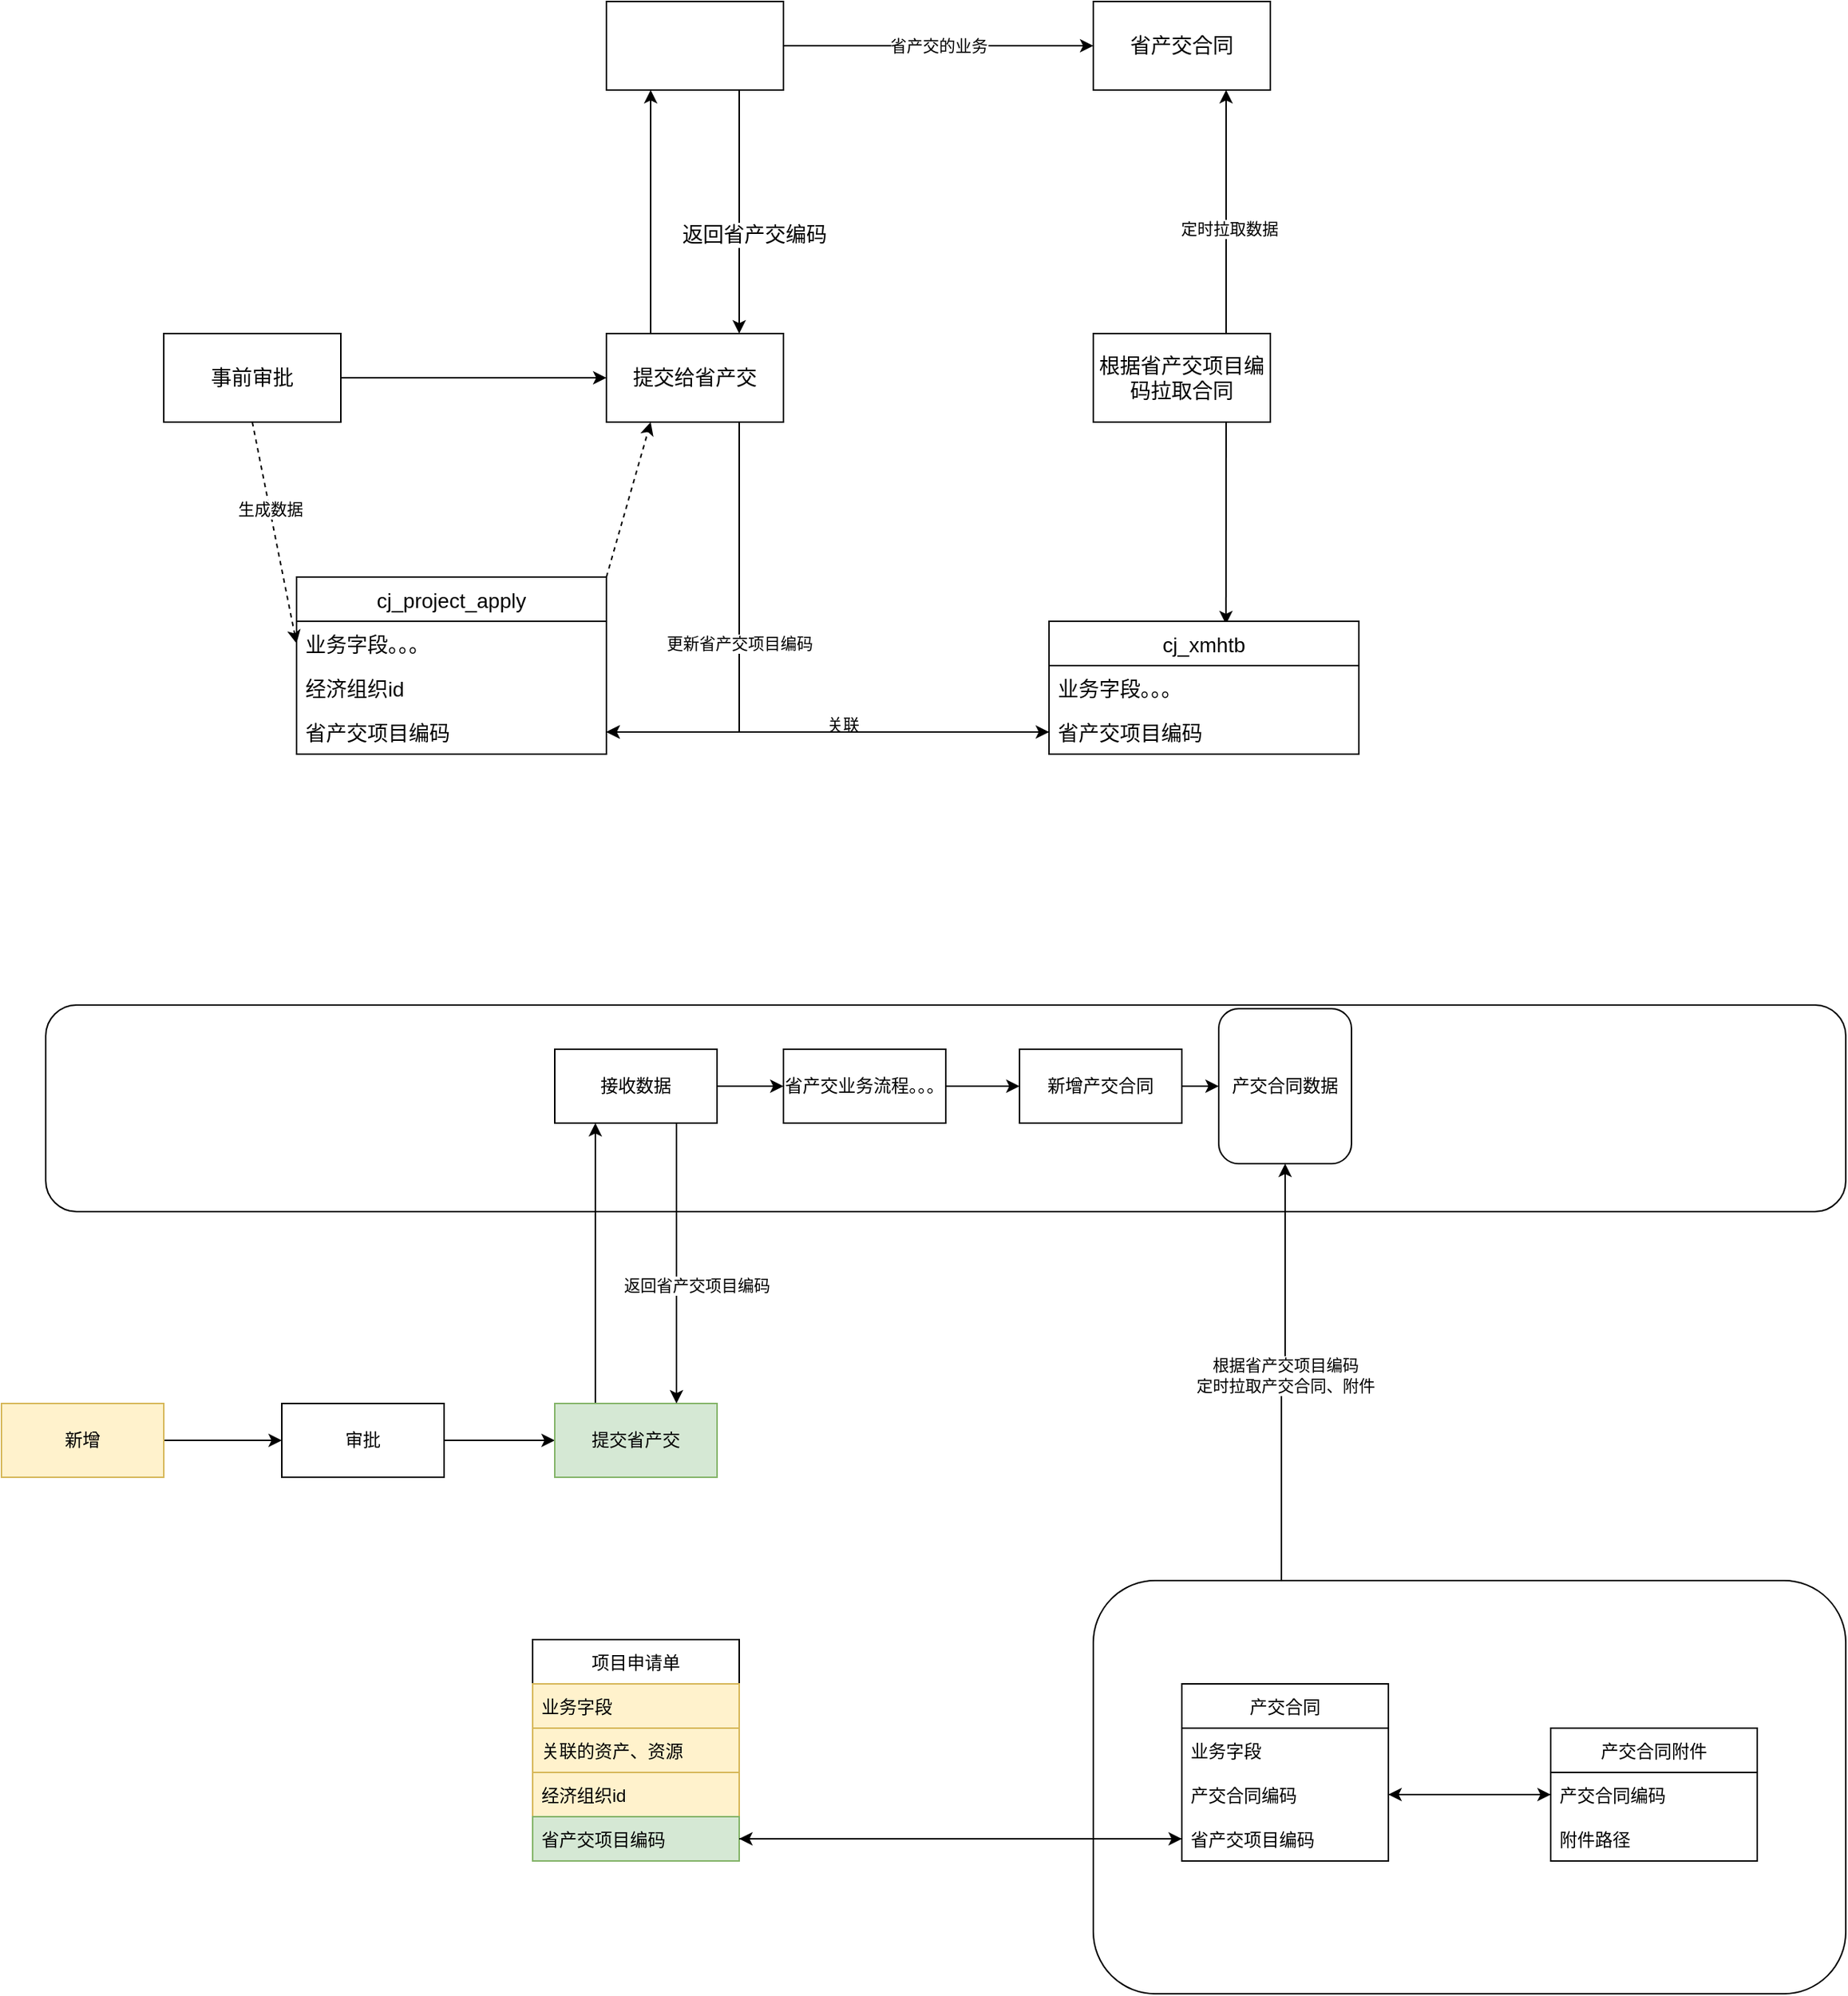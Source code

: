 <mxfile version="20.5.1" type="github">
  <diagram id="X07Baq81gWpiOjJxXAKM" name="第 1 页">
    <mxGraphModel dx="1822" dy="762" grid="1" gridSize="10" guides="1" tooltips="1" connect="1" arrows="1" fold="1" page="0" pageScale="1" pageWidth="827" pageHeight="1169" math="0" shadow="0">
      <root>
        <mxCell id="0" />
        <mxCell id="1" parent="0" />
        <mxCell id="7P25dvQ3lvKpP32Pxlyo-65" value="" style="rounded=1;whiteSpace=wrap;html=1;" vertex="1" parent="1">
          <mxGeometry x="10" y="750" width="1220" height="140" as="geometry" />
        </mxCell>
        <mxCell id="7P25dvQ3lvKpP32Pxlyo-66" style="edgeStyle=orthogonalEdgeStyle;rounded=0;orthogonalLoop=1;jettySize=auto;html=1;exitX=0.25;exitY=0;exitDx=0;exitDy=0;" edge="1" parent="1" source="7P25dvQ3lvKpP32Pxlyo-62" target="7P25dvQ3lvKpP32Pxlyo-87">
          <mxGeometry relative="1" as="geometry">
            <mxPoint x="848" y="900" as="targetPoint" />
          </mxGeometry>
        </mxCell>
        <mxCell id="7P25dvQ3lvKpP32Pxlyo-67" value="根据省产交项目编码&lt;br&gt;定时拉取产交合同、附件" style="edgeLabel;html=1;align=center;verticalAlign=middle;resizable=0;points=[];" vertex="1" connectable="0" parent="7P25dvQ3lvKpP32Pxlyo-66">
          <mxGeometry x="0.12" y="1" relative="1" as="geometry">
            <mxPoint x="1" y="18" as="offset" />
          </mxGeometry>
        </mxCell>
        <mxCell id="7P25dvQ3lvKpP32Pxlyo-62" value="" style="rounded=1;whiteSpace=wrap;html=1;" vertex="1" parent="1">
          <mxGeometry x="720" y="1140" width="510" height="280" as="geometry" />
        </mxCell>
        <mxCell id="7P25dvQ3lvKpP32Pxlyo-23" style="rounded=0;orthogonalLoop=1;jettySize=auto;html=1;exitX=0.5;exitY=1;exitDx=0;exitDy=0;entryX=0;entryY=0.5;entryDx=0;entryDy=0;dashed=1;" edge="1" parent="1" source="7P25dvQ3lvKpP32Pxlyo-1" target="7P25dvQ3lvKpP32Pxlyo-8">
          <mxGeometry relative="1" as="geometry" />
        </mxCell>
        <mxCell id="7P25dvQ3lvKpP32Pxlyo-24" value="生成数据" style="edgeLabel;html=1;align=center;verticalAlign=middle;resizable=0;points=[];" vertex="1" connectable="0" parent="7P25dvQ3lvKpP32Pxlyo-23">
          <mxGeometry x="-0.218" relative="1" as="geometry">
            <mxPoint as="offset" />
          </mxGeometry>
        </mxCell>
        <mxCell id="7P25dvQ3lvKpP32Pxlyo-25" style="edgeStyle=orthogonalEdgeStyle;rounded=0;orthogonalLoop=1;jettySize=auto;html=1;exitX=1;exitY=0.5;exitDx=0;exitDy=0;entryX=0;entryY=0.5;entryDx=0;entryDy=0;" edge="1" parent="1" source="7P25dvQ3lvKpP32Pxlyo-1" target="7P25dvQ3lvKpP32Pxlyo-5">
          <mxGeometry relative="1" as="geometry" />
        </mxCell>
        <mxCell id="7P25dvQ3lvKpP32Pxlyo-1" value="事前审批" style="rounded=0;whiteSpace=wrap;html=1;fontSize=14;" vertex="1" parent="1">
          <mxGeometry x="90" y="295" width="120" height="60" as="geometry" />
        </mxCell>
        <mxCell id="7P25dvQ3lvKpP32Pxlyo-13" style="edgeStyle=orthogonalEdgeStyle;rounded=0;orthogonalLoop=1;jettySize=auto;html=1;exitX=0.75;exitY=1;exitDx=0;exitDy=0;entryX=0.75;entryY=0;entryDx=0;entryDy=0;fontSize=14;" edge="1" parent="1" source="7P25dvQ3lvKpP32Pxlyo-2" target="7P25dvQ3lvKpP32Pxlyo-5">
          <mxGeometry relative="1" as="geometry" />
        </mxCell>
        <mxCell id="7P25dvQ3lvKpP32Pxlyo-14" value="返回省产交编码" style="edgeLabel;html=1;align=center;verticalAlign=middle;resizable=0;points=[];fontSize=14;" vertex="1" connectable="0" parent="7P25dvQ3lvKpP32Pxlyo-13">
          <mxGeometry x="0.188" y="-4" relative="1" as="geometry">
            <mxPoint x="14" as="offset" />
          </mxGeometry>
        </mxCell>
        <mxCell id="7P25dvQ3lvKpP32Pxlyo-29" value="省产交的业务" style="edgeStyle=none;rounded=0;orthogonalLoop=1;jettySize=auto;html=1;exitX=1;exitY=0.5;exitDx=0;exitDy=0;entryX=0;entryY=0.5;entryDx=0;entryDy=0;" edge="1" parent="1" source="7P25dvQ3lvKpP32Pxlyo-2" target="7P25dvQ3lvKpP32Pxlyo-28">
          <mxGeometry relative="1" as="geometry" />
        </mxCell>
        <mxCell id="7P25dvQ3lvKpP32Pxlyo-2" value="" style="rounded=0;whiteSpace=wrap;html=1;fontSize=14;" vertex="1" parent="1">
          <mxGeometry x="390" y="70" width="120" height="60" as="geometry" />
        </mxCell>
        <mxCell id="7P25dvQ3lvKpP32Pxlyo-12" style="edgeStyle=orthogonalEdgeStyle;rounded=0;orthogonalLoop=1;jettySize=auto;html=1;exitX=0.25;exitY=0;exitDx=0;exitDy=0;entryX=0.25;entryY=1;entryDx=0;entryDy=0;fontSize=14;" edge="1" parent="1" source="7P25dvQ3lvKpP32Pxlyo-5" target="7P25dvQ3lvKpP32Pxlyo-2">
          <mxGeometry relative="1" as="geometry" />
        </mxCell>
        <mxCell id="7P25dvQ3lvKpP32Pxlyo-18" value="更新省产交项目编码" style="edgeStyle=orthogonalEdgeStyle;rounded=0;orthogonalLoop=1;jettySize=auto;html=1;exitX=0.75;exitY=1;exitDx=0;exitDy=0;entryX=1;entryY=0.5;entryDx=0;entryDy=0;" edge="1" parent="1" source="7P25dvQ3lvKpP32Pxlyo-5" target="7P25dvQ3lvKpP32Pxlyo-10">
          <mxGeometry relative="1" as="geometry" />
        </mxCell>
        <mxCell id="7P25dvQ3lvKpP32Pxlyo-5" value="提交给省产交" style="rounded=0;whiteSpace=wrap;html=1;fontSize=14;" vertex="1" parent="1">
          <mxGeometry x="390" y="295" width="120" height="60" as="geometry" />
        </mxCell>
        <mxCell id="7P25dvQ3lvKpP32Pxlyo-26" style="edgeStyle=none;rounded=0;orthogonalLoop=1;jettySize=auto;html=1;exitX=1;exitY=0;exitDx=0;exitDy=0;entryX=0.25;entryY=1;entryDx=0;entryDy=0;dashed=1;" edge="1" parent="1" source="7P25dvQ3lvKpP32Pxlyo-7" target="7P25dvQ3lvKpP32Pxlyo-5">
          <mxGeometry relative="1" as="geometry" />
        </mxCell>
        <mxCell id="7P25dvQ3lvKpP32Pxlyo-7" value="cj_project_apply" style="swimlane;fontStyle=0;childLayout=stackLayout;horizontal=1;startSize=30;horizontalStack=0;resizeParent=1;resizeParentMax=0;resizeLast=0;collapsible=1;marginBottom=0;fontSize=14;" vertex="1" parent="1">
          <mxGeometry x="180" y="460" width="210" height="120" as="geometry" />
        </mxCell>
        <mxCell id="7P25dvQ3lvKpP32Pxlyo-8" value="业务字段。。。" style="text;strokeColor=none;fillColor=none;align=left;verticalAlign=middle;spacingLeft=4;spacingRight=4;overflow=hidden;points=[[0,0.5],[1,0.5]];portConstraint=eastwest;rotatable=0;fontSize=14;" vertex="1" parent="7P25dvQ3lvKpP32Pxlyo-7">
          <mxGeometry y="30" width="210" height="30" as="geometry" />
        </mxCell>
        <mxCell id="7P25dvQ3lvKpP32Pxlyo-9" value="经济组织id" style="text;strokeColor=none;fillColor=none;align=left;verticalAlign=middle;spacingLeft=4;spacingRight=4;overflow=hidden;points=[[0,0.5],[1,0.5]];portConstraint=eastwest;rotatable=0;fontSize=14;" vertex="1" parent="7P25dvQ3lvKpP32Pxlyo-7">
          <mxGeometry y="60" width="210" height="30" as="geometry" />
        </mxCell>
        <mxCell id="7P25dvQ3lvKpP32Pxlyo-10" value="省产交项目编码" style="text;strokeColor=none;fillColor=none;align=left;verticalAlign=middle;spacingLeft=4;spacingRight=4;overflow=hidden;points=[[0,0.5],[1,0.5]];portConstraint=eastwest;rotatable=0;fontSize=14;" vertex="1" parent="7P25dvQ3lvKpP32Pxlyo-7">
          <mxGeometry y="90" width="210" height="30" as="geometry" />
        </mxCell>
        <mxCell id="7P25dvQ3lvKpP32Pxlyo-36" style="edgeStyle=none;rounded=0;orthogonalLoop=1;jettySize=auto;html=1;exitX=0.75;exitY=0;exitDx=0;exitDy=0;entryX=0.75;entryY=1;entryDx=0;entryDy=0;" edge="1" parent="1" source="7P25dvQ3lvKpP32Pxlyo-27" target="7P25dvQ3lvKpP32Pxlyo-28">
          <mxGeometry relative="1" as="geometry" />
        </mxCell>
        <mxCell id="7P25dvQ3lvKpP32Pxlyo-40" value="定时拉取数据" style="edgeLabel;html=1;align=center;verticalAlign=middle;resizable=0;points=[];" vertex="1" connectable="0" parent="7P25dvQ3lvKpP32Pxlyo-36">
          <mxGeometry x="-0.139" y="-2" relative="1" as="geometry">
            <mxPoint as="offset" />
          </mxGeometry>
        </mxCell>
        <mxCell id="7P25dvQ3lvKpP32Pxlyo-37" style="edgeStyle=none;rounded=0;orthogonalLoop=1;jettySize=auto;html=1;exitX=0.75;exitY=1;exitDx=0;exitDy=0;entryX=0.571;entryY=0.022;entryDx=0;entryDy=0;entryPerimeter=0;" edge="1" parent="1" source="7P25dvQ3lvKpP32Pxlyo-27" target="7P25dvQ3lvKpP32Pxlyo-30">
          <mxGeometry relative="1" as="geometry" />
        </mxCell>
        <mxCell id="7P25dvQ3lvKpP32Pxlyo-27" value="根据省产交项目编码拉取合同" style="rounded=0;whiteSpace=wrap;html=1;fontSize=14;" vertex="1" parent="1">
          <mxGeometry x="720" y="295" width="120" height="60" as="geometry" />
        </mxCell>
        <mxCell id="7P25dvQ3lvKpP32Pxlyo-28" value="省产交合同" style="rounded=0;whiteSpace=wrap;html=1;fontSize=14;" vertex="1" parent="1">
          <mxGeometry x="720" y="70" width="120" height="60" as="geometry" />
        </mxCell>
        <mxCell id="7P25dvQ3lvKpP32Pxlyo-30" value="cj_xmhtb" style="swimlane;fontStyle=0;childLayout=stackLayout;horizontal=1;startSize=30;horizontalStack=0;resizeParent=1;resizeParentMax=0;resizeLast=0;collapsible=1;marginBottom=0;fontSize=14;" vertex="1" parent="1">
          <mxGeometry x="690" y="490" width="210" height="90" as="geometry" />
        </mxCell>
        <mxCell id="7P25dvQ3lvKpP32Pxlyo-31" value="业务字段。。。" style="text;strokeColor=none;fillColor=none;align=left;verticalAlign=middle;spacingLeft=4;spacingRight=4;overflow=hidden;points=[[0,0.5],[1,0.5]];portConstraint=eastwest;rotatable=0;fontSize=14;" vertex="1" parent="7P25dvQ3lvKpP32Pxlyo-30">
          <mxGeometry y="30" width="210" height="30" as="geometry" />
        </mxCell>
        <mxCell id="7P25dvQ3lvKpP32Pxlyo-33" value="省产交项目编码" style="text;strokeColor=none;fillColor=none;align=left;verticalAlign=middle;spacingLeft=4;spacingRight=4;overflow=hidden;points=[[0,0.5],[1,0.5]];portConstraint=eastwest;rotatable=0;fontSize=14;" vertex="1" parent="7P25dvQ3lvKpP32Pxlyo-30">
          <mxGeometry y="60" width="210" height="30" as="geometry" />
        </mxCell>
        <mxCell id="7P25dvQ3lvKpP32Pxlyo-34" style="edgeStyle=none;rounded=0;orthogonalLoop=1;jettySize=auto;html=1;exitX=0;exitY=0.5;exitDx=0;exitDy=0;entryX=1;entryY=0.5;entryDx=0;entryDy=0;" edge="1" parent="1" source="7P25dvQ3lvKpP32Pxlyo-33" target="7P25dvQ3lvKpP32Pxlyo-10">
          <mxGeometry relative="1" as="geometry" />
        </mxCell>
        <mxCell id="7P25dvQ3lvKpP32Pxlyo-35" value="关联" style="edgeLabel;html=1;align=center;verticalAlign=middle;resizable=0;points=[];" vertex="1" connectable="0" parent="7P25dvQ3lvKpP32Pxlyo-34">
          <mxGeometry x="-0.091" y="1" relative="1" as="geometry">
            <mxPoint x="-4" y="-6" as="offset" />
          </mxGeometry>
        </mxCell>
        <mxCell id="7P25dvQ3lvKpP32Pxlyo-38" style="edgeStyle=orthogonalEdgeStyle;rounded=0;orthogonalLoop=1;jettySize=auto;html=1;exitX=1;exitY=0.5;exitDx=0;exitDy=0;entryX=0;entryY=0.5;entryDx=0;entryDy=0;" edge="1" parent="1" source="7P25dvQ3lvKpP32Pxlyo-10" target="7P25dvQ3lvKpP32Pxlyo-33">
          <mxGeometry relative="1" as="geometry" />
        </mxCell>
        <mxCell id="7P25dvQ3lvKpP32Pxlyo-41" value="项目申请单" style="swimlane;fontStyle=0;childLayout=stackLayout;horizontal=1;startSize=30;horizontalStack=0;resizeParent=1;resizeParentMax=0;resizeLast=0;collapsible=1;marginBottom=0;" vertex="1" parent="1">
          <mxGeometry x="340" y="1180" width="140" height="150" as="geometry" />
        </mxCell>
        <mxCell id="7P25dvQ3lvKpP32Pxlyo-42" value="业务字段" style="text;strokeColor=#d6b656;fillColor=#fff2cc;align=left;verticalAlign=middle;spacingLeft=4;spacingRight=4;overflow=hidden;points=[[0,0.5],[1,0.5]];portConstraint=eastwest;rotatable=0;" vertex="1" parent="7P25dvQ3lvKpP32Pxlyo-41">
          <mxGeometry y="30" width="140" height="30" as="geometry" />
        </mxCell>
        <mxCell id="7P25dvQ3lvKpP32Pxlyo-45" value="关联的资产、资源" style="text;strokeColor=#d6b656;fillColor=#fff2cc;align=left;verticalAlign=middle;spacingLeft=4;spacingRight=4;overflow=hidden;points=[[0,0.5],[1,0.5]];portConstraint=eastwest;rotatable=0;" vertex="1" parent="7P25dvQ3lvKpP32Pxlyo-41">
          <mxGeometry y="60" width="140" height="30" as="geometry" />
        </mxCell>
        <mxCell id="7P25dvQ3lvKpP32Pxlyo-43" value="经济组织id" style="text;strokeColor=#d6b656;fillColor=#fff2cc;align=left;verticalAlign=middle;spacingLeft=4;spacingRight=4;overflow=hidden;points=[[0,0.5],[1,0.5]];portConstraint=eastwest;rotatable=0;" vertex="1" parent="7P25dvQ3lvKpP32Pxlyo-41">
          <mxGeometry y="90" width="140" height="30" as="geometry" />
        </mxCell>
        <mxCell id="7P25dvQ3lvKpP32Pxlyo-44" value="省产交项目编码" style="text;strokeColor=#82b366;fillColor=#d5e8d4;align=left;verticalAlign=middle;spacingLeft=4;spacingRight=4;overflow=hidden;points=[[0,0.5],[1,0.5]];portConstraint=eastwest;rotatable=0;" vertex="1" parent="7P25dvQ3lvKpP32Pxlyo-41">
          <mxGeometry y="120" width="140" height="30" as="geometry" />
        </mxCell>
        <mxCell id="7P25dvQ3lvKpP32Pxlyo-46" value="产交合同" style="swimlane;fontStyle=0;childLayout=stackLayout;horizontal=1;startSize=30;horizontalStack=0;resizeParent=1;resizeParentMax=0;resizeLast=0;collapsible=1;marginBottom=0;" vertex="1" parent="1">
          <mxGeometry x="780" y="1210" width="140" height="120" as="geometry" />
        </mxCell>
        <mxCell id="7P25dvQ3lvKpP32Pxlyo-47" value="业务字段" style="text;strokeColor=none;fillColor=none;align=left;verticalAlign=middle;spacingLeft=4;spacingRight=4;overflow=hidden;points=[[0,0.5],[1,0.5]];portConstraint=eastwest;rotatable=0;" vertex="1" parent="7P25dvQ3lvKpP32Pxlyo-46">
          <mxGeometry y="30" width="140" height="30" as="geometry" />
        </mxCell>
        <mxCell id="7P25dvQ3lvKpP32Pxlyo-57" value="产交合同编码" style="text;strokeColor=none;fillColor=none;align=left;verticalAlign=middle;spacingLeft=4;spacingRight=4;overflow=hidden;points=[[0,0.5],[1,0.5]];portConstraint=eastwest;rotatable=0;" vertex="1" parent="7P25dvQ3lvKpP32Pxlyo-46">
          <mxGeometry y="60" width="140" height="30" as="geometry" />
        </mxCell>
        <mxCell id="7P25dvQ3lvKpP32Pxlyo-50" value="省产交项目编码" style="text;strokeColor=none;fillColor=none;align=left;verticalAlign=middle;spacingLeft=4;spacingRight=4;overflow=hidden;points=[[0,0.5],[1,0.5]];portConstraint=eastwest;rotatable=0;" vertex="1" parent="7P25dvQ3lvKpP32Pxlyo-46">
          <mxGeometry y="90" width="140" height="30" as="geometry" />
        </mxCell>
        <mxCell id="7P25dvQ3lvKpP32Pxlyo-54" value="产交合同附件" style="swimlane;fontStyle=0;childLayout=stackLayout;horizontal=1;startSize=30;horizontalStack=0;resizeParent=1;resizeParentMax=0;resizeLast=0;collapsible=1;marginBottom=0;" vertex="1" parent="1">
          <mxGeometry x="1030" y="1240" width="140" height="90" as="geometry" />
        </mxCell>
        <mxCell id="7P25dvQ3lvKpP32Pxlyo-55" value="产交合同编码" style="text;strokeColor=none;fillColor=none;align=left;verticalAlign=middle;spacingLeft=4;spacingRight=4;overflow=hidden;points=[[0,0.5],[1,0.5]];portConstraint=eastwest;rotatable=0;" vertex="1" parent="7P25dvQ3lvKpP32Pxlyo-54">
          <mxGeometry y="30" width="140" height="30" as="geometry" />
        </mxCell>
        <mxCell id="7P25dvQ3lvKpP32Pxlyo-56" value="附件路径" style="text;strokeColor=none;fillColor=none;align=left;verticalAlign=middle;spacingLeft=4;spacingRight=4;overflow=hidden;points=[[0,0.5],[1,0.5]];portConstraint=eastwest;rotatable=0;" vertex="1" parent="7P25dvQ3lvKpP32Pxlyo-54">
          <mxGeometry y="60" width="140" height="30" as="geometry" />
        </mxCell>
        <mxCell id="7P25dvQ3lvKpP32Pxlyo-58" style="edgeStyle=orthogonalEdgeStyle;rounded=0;orthogonalLoop=1;jettySize=auto;html=1;exitX=1;exitY=0.5;exitDx=0;exitDy=0;entryX=0;entryY=0.5;entryDx=0;entryDy=0;" edge="1" parent="1" source="7P25dvQ3lvKpP32Pxlyo-57" target="7P25dvQ3lvKpP32Pxlyo-55">
          <mxGeometry relative="1" as="geometry" />
        </mxCell>
        <mxCell id="7P25dvQ3lvKpP32Pxlyo-59" style="edgeStyle=orthogonalEdgeStyle;rounded=0;orthogonalLoop=1;jettySize=auto;html=1;exitX=1;exitY=0.5;exitDx=0;exitDy=0;" edge="1" parent="1" source="7P25dvQ3lvKpP32Pxlyo-44" target="7P25dvQ3lvKpP32Pxlyo-50">
          <mxGeometry relative="1" as="geometry" />
        </mxCell>
        <mxCell id="7P25dvQ3lvKpP32Pxlyo-60" style="edgeStyle=orthogonalEdgeStyle;rounded=0;orthogonalLoop=1;jettySize=auto;html=1;exitX=0;exitY=0.5;exitDx=0;exitDy=0;" edge="1" parent="1" source="7P25dvQ3lvKpP32Pxlyo-50" target="7P25dvQ3lvKpP32Pxlyo-44">
          <mxGeometry relative="1" as="geometry" />
        </mxCell>
        <mxCell id="7P25dvQ3lvKpP32Pxlyo-61" style="edgeStyle=orthogonalEdgeStyle;rounded=0;orthogonalLoop=1;jettySize=auto;html=1;exitX=0;exitY=0.5;exitDx=0;exitDy=0;entryX=1;entryY=0.5;entryDx=0;entryDy=0;" edge="1" parent="1" source="7P25dvQ3lvKpP32Pxlyo-55" target="7P25dvQ3lvKpP32Pxlyo-57">
          <mxGeometry relative="1" as="geometry" />
        </mxCell>
        <mxCell id="7P25dvQ3lvKpP32Pxlyo-70" value="" style="edgeStyle=orthogonalEdgeStyle;rounded=0;orthogonalLoop=1;jettySize=auto;html=1;" edge="1" parent="1" source="7P25dvQ3lvKpP32Pxlyo-68" target="7P25dvQ3lvKpP32Pxlyo-69">
          <mxGeometry relative="1" as="geometry" />
        </mxCell>
        <mxCell id="7P25dvQ3lvKpP32Pxlyo-68" value="新增" style="rounded=0;whiteSpace=wrap;html=1;fillColor=#fff2cc;strokeColor=#d6b656;" vertex="1" parent="1">
          <mxGeometry x="-20" y="1020" width="110" height="50" as="geometry" />
        </mxCell>
        <mxCell id="7P25dvQ3lvKpP32Pxlyo-72" value="" style="edgeStyle=orthogonalEdgeStyle;rounded=0;orthogonalLoop=1;jettySize=auto;html=1;" edge="1" parent="1" source="7P25dvQ3lvKpP32Pxlyo-69" target="7P25dvQ3lvKpP32Pxlyo-71">
          <mxGeometry relative="1" as="geometry" />
        </mxCell>
        <mxCell id="7P25dvQ3lvKpP32Pxlyo-69" value="审批" style="rounded=0;whiteSpace=wrap;html=1;" vertex="1" parent="1">
          <mxGeometry x="170" y="1020" width="110" height="50" as="geometry" />
        </mxCell>
        <mxCell id="7P25dvQ3lvKpP32Pxlyo-76" style="edgeStyle=orthogonalEdgeStyle;rounded=0;orthogonalLoop=1;jettySize=auto;html=1;exitX=0.25;exitY=0;exitDx=0;exitDy=0;entryX=0.25;entryY=1;entryDx=0;entryDy=0;" edge="1" parent="1" source="7P25dvQ3lvKpP32Pxlyo-71" target="7P25dvQ3lvKpP32Pxlyo-75">
          <mxGeometry relative="1" as="geometry" />
        </mxCell>
        <mxCell id="7P25dvQ3lvKpP32Pxlyo-71" value="提交省产交" style="rounded=0;whiteSpace=wrap;html=1;fillColor=#d5e8d4;strokeColor=#82b366;" vertex="1" parent="1">
          <mxGeometry x="355" y="1020" width="110" height="50" as="geometry" />
        </mxCell>
        <mxCell id="7P25dvQ3lvKpP32Pxlyo-77" style="edgeStyle=orthogonalEdgeStyle;rounded=0;orthogonalLoop=1;jettySize=auto;html=1;exitX=0.75;exitY=1;exitDx=0;exitDy=0;entryX=0.75;entryY=0;entryDx=0;entryDy=0;" edge="1" parent="1" source="7P25dvQ3lvKpP32Pxlyo-75" target="7P25dvQ3lvKpP32Pxlyo-71">
          <mxGeometry relative="1" as="geometry" />
        </mxCell>
        <mxCell id="7P25dvQ3lvKpP32Pxlyo-78" value="返回省产交项目编码" style="edgeLabel;html=1;align=center;verticalAlign=middle;resizable=0;points=[];" vertex="1" connectable="0" parent="7P25dvQ3lvKpP32Pxlyo-77">
          <mxGeometry x="0.284" y="1" relative="1" as="geometry">
            <mxPoint x="12" y="-12" as="offset" />
          </mxGeometry>
        </mxCell>
        <mxCell id="7P25dvQ3lvKpP32Pxlyo-80" style="edgeStyle=orthogonalEdgeStyle;rounded=0;orthogonalLoop=1;jettySize=auto;html=1;exitX=1;exitY=0.5;exitDx=0;exitDy=0;entryX=0;entryY=0.5;entryDx=0;entryDy=0;" edge="1" parent="1" source="7P25dvQ3lvKpP32Pxlyo-75" target="7P25dvQ3lvKpP32Pxlyo-79">
          <mxGeometry relative="1" as="geometry" />
        </mxCell>
        <mxCell id="7P25dvQ3lvKpP32Pxlyo-75" value="接收数据" style="rounded=0;whiteSpace=wrap;html=1;" vertex="1" parent="1">
          <mxGeometry x="355" y="780" width="110" height="50" as="geometry" />
        </mxCell>
        <mxCell id="7P25dvQ3lvKpP32Pxlyo-82" style="edgeStyle=orthogonalEdgeStyle;rounded=0;orthogonalLoop=1;jettySize=auto;html=1;exitX=1;exitY=0.5;exitDx=0;exitDy=0;entryX=0;entryY=0.5;entryDx=0;entryDy=0;" edge="1" parent="1" source="7P25dvQ3lvKpP32Pxlyo-79" target="7P25dvQ3lvKpP32Pxlyo-81">
          <mxGeometry relative="1" as="geometry" />
        </mxCell>
        <mxCell id="7P25dvQ3lvKpP32Pxlyo-79" value="省产交业务流程。。。" style="rounded=0;whiteSpace=wrap;html=1;" vertex="1" parent="1">
          <mxGeometry x="510" y="780" width="110" height="50" as="geometry" />
        </mxCell>
        <mxCell id="7P25dvQ3lvKpP32Pxlyo-88" style="edgeStyle=orthogonalEdgeStyle;rounded=0;orthogonalLoop=1;jettySize=auto;html=1;exitX=1;exitY=0.5;exitDx=0;exitDy=0;" edge="1" parent="1" source="7P25dvQ3lvKpP32Pxlyo-81" target="7P25dvQ3lvKpP32Pxlyo-87">
          <mxGeometry relative="1" as="geometry" />
        </mxCell>
        <mxCell id="7P25dvQ3lvKpP32Pxlyo-81" value="新增产交合同" style="rounded=0;whiteSpace=wrap;html=1;" vertex="1" parent="1">
          <mxGeometry x="670" y="780" width="110" height="50" as="geometry" />
        </mxCell>
        <mxCell id="7P25dvQ3lvKpP32Pxlyo-87" value="产交合同数据" style="rounded=1;whiteSpace=wrap;html=1;" vertex="1" parent="1">
          <mxGeometry x="805" y="752.5" width="90" height="105" as="geometry" />
        </mxCell>
      </root>
    </mxGraphModel>
  </diagram>
</mxfile>
